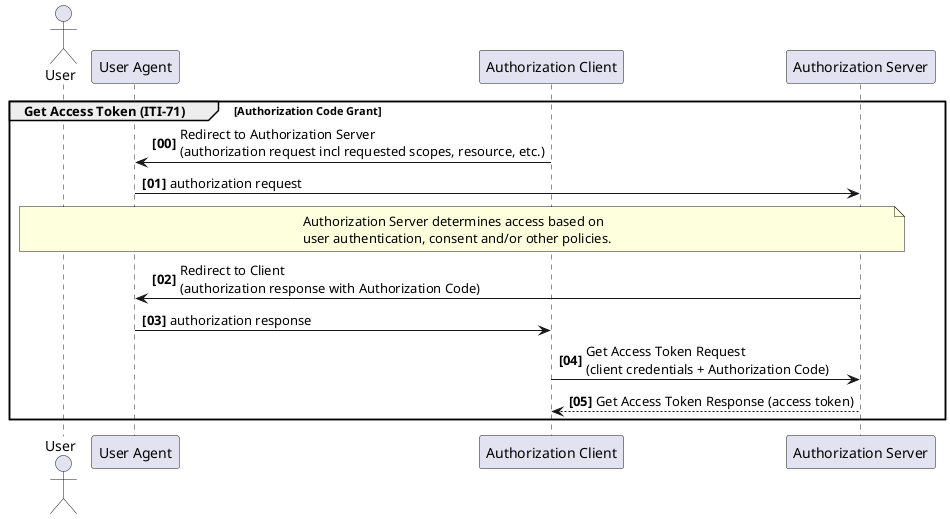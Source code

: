 @startuml 

actor User

participant "User Agent" as UserAgent
participant "Authorization Client" as Client
participant "Authorization Server" as AuthzServer

autonumber 0 1 "<b>[00]</b>"

group Get Access Token (ITI-71) [Authorization Code Grant]
Client -> UserAgent: Redirect to Authorization Server \n(authorization request incl requested scopes, resource, etc.)
UserAgent -> AuthzServer: authorization request

note over User, AuthzServer
  Authorization Server determines access based on
  user authentication, consent and/or other policies.
end note

AuthzServer -> UserAgent: Redirect to Client \n(authorization response with Authorization Code)
UserAgent -> Client: authorization response

Client -> AuthzServer: Get Access Token Request \n(client credentials + Authorization Code)
AuthzServer --> Client: Get Access Token Response (access token)
end

@enduml